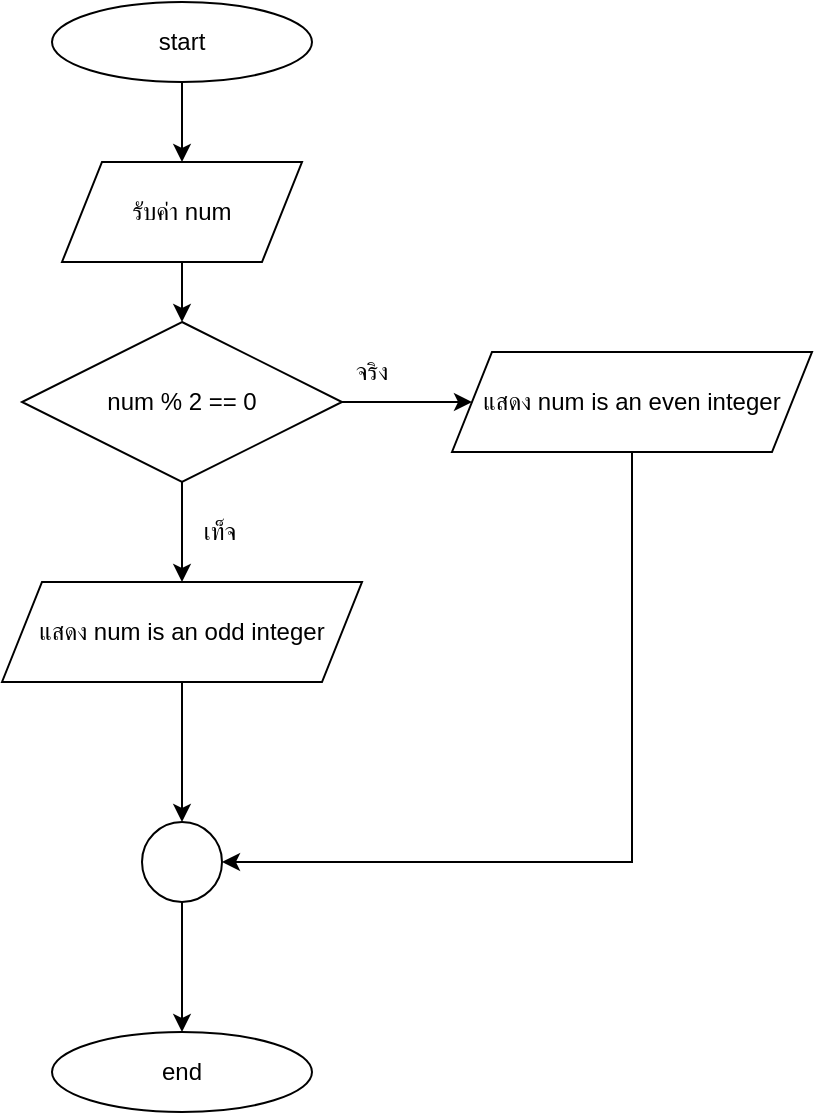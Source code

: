 <mxfile version="25.0.3">
  <diagram name="Page-1" id="3I3m3K7JvN_mECLhGiiu">
    <mxGraphModel dx="1050" dy="522" grid="1" gridSize="10" guides="1" tooltips="1" connect="1" arrows="1" fold="1" page="1" pageScale="1" pageWidth="827" pageHeight="1169" math="0" shadow="0">
      <root>
        <mxCell id="0" />
        <mxCell id="1" parent="0" />
        <mxCell id="9XLiN-fG8ZSr-7Kf2fLV-3" value="" style="edgeStyle=orthogonalEdgeStyle;rounded=0;orthogonalLoop=1;jettySize=auto;html=1;" edge="1" parent="1" source="9XLiN-fG8ZSr-7Kf2fLV-1" target="9XLiN-fG8ZSr-7Kf2fLV-2">
          <mxGeometry relative="1" as="geometry" />
        </mxCell>
        <mxCell id="9XLiN-fG8ZSr-7Kf2fLV-1" value="start" style="ellipse;whiteSpace=wrap;html=1;" vertex="1" parent="1">
          <mxGeometry x="360" y="30" width="130" height="40" as="geometry" />
        </mxCell>
        <mxCell id="9XLiN-fG8ZSr-7Kf2fLV-5" value="" style="edgeStyle=orthogonalEdgeStyle;rounded=0;orthogonalLoop=1;jettySize=auto;html=1;" edge="1" parent="1" source="9XLiN-fG8ZSr-7Kf2fLV-2" target="9XLiN-fG8ZSr-7Kf2fLV-4">
          <mxGeometry relative="1" as="geometry" />
        </mxCell>
        <mxCell id="9XLiN-fG8ZSr-7Kf2fLV-2" value="รับค่า num" style="shape=parallelogram;perimeter=parallelogramPerimeter;whiteSpace=wrap;html=1;fixedSize=1;" vertex="1" parent="1">
          <mxGeometry x="365" y="110" width="120" height="50" as="geometry" />
        </mxCell>
        <mxCell id="9XLiN-fG8ZSr-7Kf2fLV-7" value="" style="edgeStyle=orthogonalEdgeStyle;rounded=0;orthogonalLoop=1;jettySize=auto;html=1;" edge="1" parent="1" source="9XLiN-fG8ZSr-7Kf2fLV-4">
          <mxGeometry relative="1" as="geometry">
            <mxPoint x="570" y="230" as="targetPoint" />
          </mxGeometry>
        </mxCell>
        <mxCell id="9XLiN-fG8ZSr-7Kf2fLV-10" style="edgeStyle=orthogonalEdgeStyle;rounded=0;orthogonalLoop=1;jettySize=auto;html=1;exitX=0.5;exitY=1;exitDx=0;exitDy=0;entryX=0.5;entryY=0;entryDx=0;entryDy=0;" edge="1" parent="1" source="9XLiN-fG8ZSr-7Kf2fLV-4" target="9XLiN-fG8ZSr-7Kf2fLV-9">
          <mxGeometry relative="1" as="geometry" />
        </mxCell>
        <mxCell id="9XLiN-fG8ZSr-7Kf2fLV-4" value="num % 2 == 0" style="rhombus;whiteSpace=wrap;html=1;" vertex="1" parent="1">
          <mxGeometry x="345" y="190" width="160" height="80" as="geometry" />
        </mxCell>
        <mxCell id="9XLiN-fG8ZSr-7Kf2fLV-15" style="edgeStyle=orthogonalEdgeStyle;rounded=0;orthogonalLoop=1;jettySize=auto;html=1;exitX=0.5;exitY=1;exitDx=0;exitDy=0;entryX=1;entryY=0.5;entryDx=0;entryDy=0;" edge="1" parent="1" source="9XLiN-fG8ZSr-7Kf2fLV-8" target="9XLiN-fG8ZSr-7Kf2fLV-13">
          <mxGeometry relative="1" as="geometry" />
        </mxCell>
        <mxCell id="9XLiN-fG8ZSr-7Kf2fLV-8" value="แสดง num is an even integer" style="shape=parallelogram;perimeter=parallelogramPerimeter;whiteSpace=wrap;html=1;fixedSize=1;" vertex="1" parent="1">
          <mxGeometry x="560" y="205" width="180" height="50" as="geometry" />
        </mxCell>
        <mxCell id="9XLiN-fG8ZSr-7Kf2fLV-14" value="" style="edgeStyle=orthogonalEdgeStyle;rounded=0;orthogonalLoop=1;jettySize=auto;html=1;" edge="1" parent="1" source="9XLiN-fG8ZSr-7Kf2fLV-9" target="9XLiN-fG8ZSr-7Kf2fLV-13">
          <mxGeometry relative="1" as="geometry" />
        </mxCell>
        <mxCell id="9XLiN-fG8ZSr-7Kf2fLV-9" value="แสดง num is an odd integer" style="shape=parallelogram;perimeter=parallelogramPerimeter;whiteSpace=wrap;html=1;fixedSize=1;" vertex="1" parent="1">
          <mxGeometry x="335" y="320" width="180" height="50" as="geometry" />
        </mxCell>
        <mxCell id="9XLiN-fG8ZSr-7Kf2fLV-11" value="จริง" style="text;html=1;align=center;verticalAlign=middle;whiteSpace=wrap;rounded=0;" vertex="1" parent="1">
          <mxGeometry x="490" y="200" width="60" height="30" as="geometry" />
        </mxCell>
        <mxCell id="9XLiN-fG8ZSr-7Kf2fLV-12" value="เท็จ" style="text;html=1;align=center;verticalAlign=middle;whiteSpace=wrap;rounded=0;" vertex="1" parent="1">
          <mxGeometry x="414" y="280" width="60" height="30" as="geometry" />
        </mxCell>
        <mxCell id="9XLiN-fG8ZSr-7Kf2fLV-17" value="" style="edgeStyle=orthogonalEdgeStyle;rounded=0;orthogonalLoop=1;jettySize=auto;html=1;" edge="1" parent="1" source="9XLiN-fG8ZSr-7Kf2fLV-13" target="9XLiN-fG8ZSr-7Kf2fLV-16">
          <mxGeometry relative="1" as="geometry" />
        </mxCell>
        <mxCell id="9XLiN-fG8ZSr-7Kf2fLV-13" value="" style="ellipse;whiteSpace=wrap;html=1;aspect=fixed;" vertex="1" parent="1">
          <mxGeometry x="405" y="440" width="40" height="40" as="geometry" />
        </mxCell>
        <mxCell id="9XLiN-fG8ZSr-7Kf2fLV-16" value="end" style="ellipse;whiteSpace=wrap;html=1;" vertex="1" parent="1">
          <mxGeometry x="360" y="545" width="130" height="40" as="geometry" />
        </mxCell>
      </root>
    </mxGraphModel>
  </diagram>
</mxfile>
